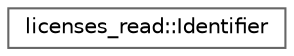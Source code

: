 digraph "类继承关系图"
{
 // LATEX_PDF_SIZE
  bgcolor="transparent";
  edge [fontname=Helvetica,fontsize=10,labelfontname=Helvetica,labelfontsize=10];
  node [fontname=Helvetica,fontsize=10,shape=box,height=0.2,width=0.4];
  rankdir="LR";
  Node0 [id="Node000000",label="licenses_read::Identifier",height=0.2,width=0.4,color="grey40", fillcolor="white", style="filled",URL="$structlicenses__read_1_1_identifier.html",tooltip=" "];
}
